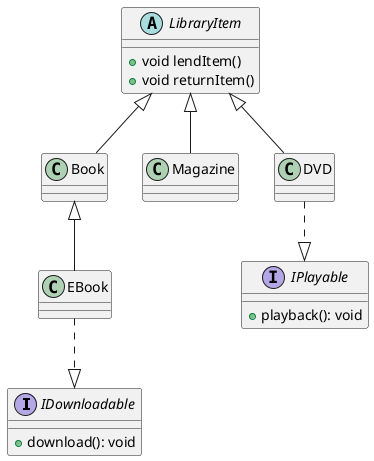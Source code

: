@startuml class

interface IDownloadable{
    +download(): void

}

interface IPlayable{
    +playback(): void
}


abstract class LibraryItem {
  +void lendItem()
  +void returnItem()
}

class Book extends LibraryItem {

}
class EBook extends Book{

}

class Magazine extends LibraryItem{

}

class DVD extends LibraryItem{

}
EBook ..|> IDownloadable
DVD ..|> IPlayable
@enduml
